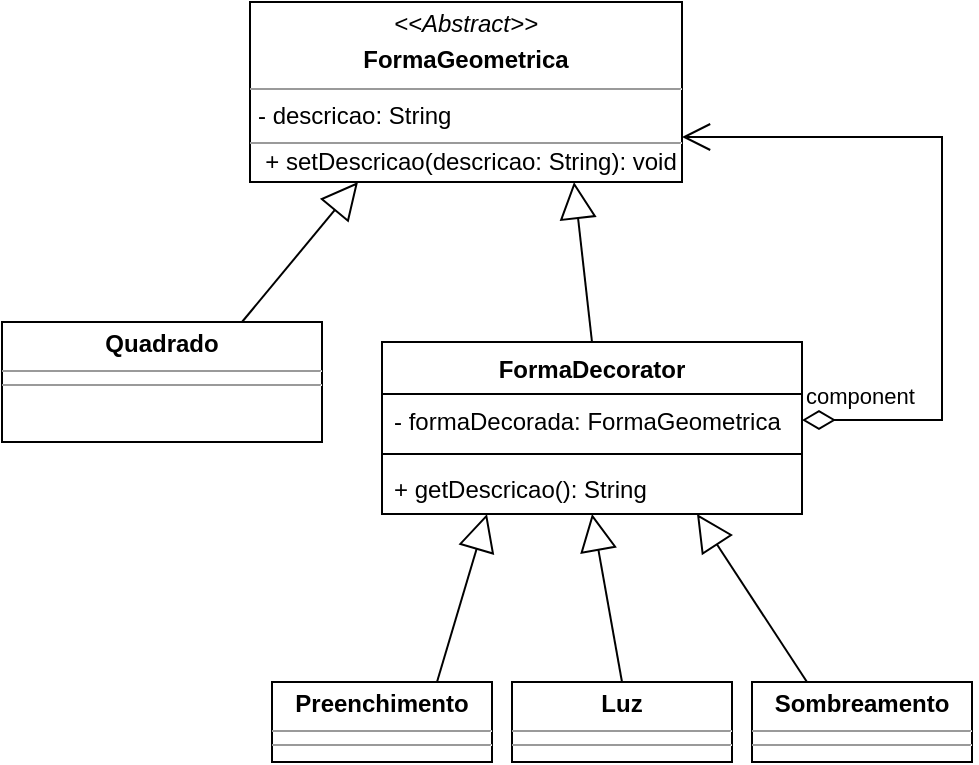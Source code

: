 <mxfile version="16.5.2" type="github">
  <diagram id="C5RBs43oDa-KdzZeNtuy" name="Page-1">
    <mxGraphModel dx="1504" dy="3002" grid="1" gridSize="10" guides="1" tooltips="1" connect="1" arrows="1" fold="1" page="1" pageScale="1" pageWidth="827" pageHeight="1169" math="0" shadow="0">
      <root>
        <mxCell id="WIyWlLk6GJQsqaUBKTNV-0" />
        <mxCell id="WIyWlLk6GJQsqaUBKTNV-1" parent="WIyWlLk6GJQsqaUBKTNV-0" />
        <mxCell id="eSUCYhGqmwST2YN_doYx-115" value="&lt;p style=&quot;margin: 0px ; margin-top: 4px ; text-align: center&quot;&gt;&lt;b&gt;Quadrado&lt;/b&gt;&lt;/p&gt;&lt;hr size=&quot;1&quot;&gt;&lt;hr size=&quot;1&quot;&gt;&lt;p style=&quot;margin: 0px ; margin-left: 4px&quot;&gt;&lt;br&gt;&lt;/p&gt;" style="verticalAlign=top;align=left;overflow=fill;fontSize=12;fontFamily=Helvetica;html=1;" vertex="1" parent="WIyWlLk6GJQsqaUBKTNV-1">
          <mxGeometry x="171" y="-2080" width="160" height="60" as="geometry" />
        </mxCell>
        <mxCell id="eSUCYhGqmwST2YN_doYx-117" value="" style="endArrow=block;endSize=16;endFill=0;html=1;rounded=0;exitX=0.75;exitY=0;exitDx=0;exitDy=0;entryX=0.25;entryY=1;entryDx=0;entryDy=0;" edge="1" parent="WIyWlLk6GJQsqaUBKTNV-1" source="eSUCYhGqmwST2YN_doYx-115" target="eSUCYhGqmwST2YN_doYx-126">
          <mxGeometry width="160" relative="1" as="geometry">
            <mxPoint x="258" y="-1878" as="sourcePoint" />
            <mxPoint x="341" y="-2150" as="targetPoint" />
          </mxGeometry>
        </mxCell>
        <mxCell id="eSUCYhGqmwST2YN_doYx-118" value="" style="endArrow=block;endSize=16;endFill=0;html=1;rounded=0;exitX=0.5;exitY=0;exitDx=0;exitDy=0;entryX=0.75;entryY=1;entryDx=0;entryDy=0;" edge="1" parent="WIyWlLk6GJQsqaUBKTNV-1" source="eSUCYhGqmwST2YN_doYx-128" target="eSUCYhGqmwST2YN_doYx-126">
          <mxGeometry width="160" relative="1" as="geometry">
            <mxPoint x="471" y="-2070" as="sourcePoint" />
            <mxPoint x="421" y="-2150" as="targetPoint" />
          </mxGeometry>
        </mxCell>
        <mxCell id="eSUCYhGqmwST2YN_doYx-119" value="component" style="endArrow=open;html=1;endSize=12;startArrow=diamondThin;startSize=14;startFill=0;edgeStyle=orthogonalEdgeStyle;align=left;verticalAlign=bottom;rounded=0;exitX=1;exitY=0.5;exitDx=0;exitDy=0;entryX=1;entryY=0.75;entryDx=0;entryDy=0;" edge="1" parent="WIyWlLk6GJQsqaUBKTNV-1" source="eSUCYhGqmwST2YN_doYx-129" target="eSUCYhGqmwST2YN_doYx-126">
          <mxGeometry x="-1" y="3" relative="1" as="geometry">
            <mxPoint x="591" y="-2015" as="sourcePoint" />
            <mxPoint x="541" y="-2150" as="targetPoint" />
            <Array as="points">
              <mxPoint x="571" y="-2031" />
              <mxPoint x="641" y="-2030" />
              <mxPoint x="641" y="-2173" />
            </Array>
          </mxGeometry>
        </mxCell>
        <mxCell id="eSUCYhGqmwST2YN_doYx-120" value="&lt;p style=&quot;margin: 0px ; margin-top: 4px ; text-align: center&quot;&gt;&lt;b&gt;Preenchimento&lt;/b&gt;&lt;br&gt;&lt;/p&gt;&lt;hr size=&quot;1&quot;&gt;&lt;hr size=&quot;1&quot;&gt;" style="verticalAlign=top;align=left;overflow=fill;fontSize=12;fontFamily=Helvetica;html=1;" vertex="1" parent="WIyWlLk6GJQsqaUBKTNV-1">
          <mxGeometry x="306" y="-1900" width="110" height="40" as="geometry" />
        </mxCell>
        <mxCell id="eSUCYhGqmwST2YN_doYx-121" value="&lt;p style=&quot;margin: 0px ; margin-top: 4px ; text-align: center&quot;&gt;&lt;b&gt;Luz&lt;/b&gt;&lt;br&gt;&lt;/p&gt;&lt;hr size=&quot;1&quot;&gt;&lt;hr size=&quot;1&quot;&gt;" style="verticalAlign=top;align=left;overflow=fill;fontSize=12;fontFamily=Helvetica;html=1;" vertex="1" parent="WIyWlLk6GJQsqaUBKTNV-1">
          <mxGeometry x="426" y="-1900" width="110" height="40" as="geometry" />
        </mxCell>
        <mxCell id="eSUCYhGqmwST2YN_doYx-122" value="&lt;p style=&quot;margin: 0px ; margin-top: 4px ; text-align: center&quot;&gt;&lt;b&gt;Sombreamento&lt;/b&gt;&lt;br&gt;&lt;/p&gt;&lt;hr size=&quot;1&quot;&gt;&lt;hr size=&quot;1&quot;&gt;" style="verticalAlign=top;align=left;overflow=fill;fontSize=12;fontFamily=Helvetica;html=1;" vertex="1" parent="WIyWlLk6GJQsqaUBKTNV-1">
          <mxGeometry x="546" y="-1900" width="110" height="40" as="geometry" />
        </mxCell>
        <mxCell id="eSUCYhGqmwST2YN_doYx-123" value="" style="endArrow=block;endSize=16;endFill=0;html=1;rounded=0;exitX=0.75;exitY=0;exitDx=0;exitDy=0;entryX=0.25;entryY=1;entryDx=0;entryDy=0;" edge="1" parent="WIyWlLk6GJQsqaUBKTNV-1" source="eSUCYhGqmwST2YN_doYx-120" target="eSUCYhGqmwST2YN_doYx-128">
          <mxGeometry width="160" relative="1" as="geometry">
            <mxPoint x="301" y="-2060" as="sourcePoint" />
            <mxPoint x="471" y="-1960" as="targetPoint" />
          </mxGeometry>
        </mxCell>
        <mxCell id="eSUCYhGqmwST2YN_doYx-124" value="" style="endArrow=block;endSize=16;endFill=0;html=1;rounded=0;exitX=0.5;exitY=0;exitDx=0;exitDy=0;entryX=0.5;entryY=1;entryDx=0;entryDy=0;" edge="1" parent="WIyWlLk6GJQsqaUBKTNV-1" source="eSUCYhGqmwST2YN_doYx-121" target="eSUCYhGqmwST2YN_doYx-128">
          <mxGeometry width="160" relative="1" as="geometry">
            <mxPoint x="443.5" y="-1920" as="sourcePoint" />
            <mxPoint x="511" y="-1960" as="targetPoint" />
          </mxGeometry>
        </mxCell>
        <mxCell id="eSUCYhGqmwST2YN_doYx-125" value="" style="endArrow=block;endSize=16;endFill=0;html=1;rounded=0;exitX=0.25;exitY=0;exitDx=0;exitDy=0;entryX=0.75;entryY=1;entryDx=0;entryDy=0;" edge="1" parent="WIyWlLk6GJQsqaUBKTNV-1" source="eSUCYhGqmwST2YN_doYx-122" target="eSUCYhGqmwST2YN_doYx-128">
          <mxGeometry width="160" relative="1" as="geometry">
            <mxPoint x="453.5" y="-1910" as="sourcePoint" />
            <mxPoint x="551" y="-1960" as="targetPoint" />
          </mxGeometry>
        </mxCell>
        <mxCell id="eSUCYhGqmwST2YN_doYx-126" value="&lt;p style=&quot;margin: 0px ; margin-top: 4px ; text-align: center&quot;&gt;&lt;i&gt;&amp;lt;&amp;lt;Abstract&amp;gt;&amp;gt;&lt;/i&gt;&lt;b&gt;&lt;br&gt;&lt;/b&gt;&lt;/p&gt;&lt;p style=&quot;margin: 0px ; margin-top: 4px ; text-align: center&quot;&gt;&lt;b&gt;FormaGeometrica&lt;/b&gt;&lt;br&gt;&lt;/p&gt;&lt;hr size=&quot;1&quot;&gt;&lt;p style=&quot;margin: 0px ; margin-left: 4px&quot;&gt;- descricao: String&lt;br&gt;&lt;/p&gt;&lt;hr size=&quot;1&quot;&gt;" style="verticalAlign=top;align=left;overflow=fill;fontSize=12;fontFamily=Helvetica;html=1;" vertex="1" parent="WIyWlLk6GJQsqaUBKTNV-1">
          <mxGeometry x="295" y="-2240" width="216" height="90" as="geometry" />
        </mxCell>
        <mxCell id="eSUCYhGqmwST2YN_doYx-127" value="+ setDescricao(descricao: String): void" style="text;html=1;align=center;verticalAlign=middle;resizable=0;points=[];autosize=1;strokeColor=none;fillColor=none;" vertex="1" parent="WIyWlLk6GJQsqaUBKTNV-1">
          <mxGeometry x="295" y="-2170" width="220" height="20" as="geometry" />
        </mxCell>
        <mxCell id="eSUCYhGqmwST2YN_doYx-128" value="FormaDecorator" style="swimlane;fontStyle=1;align=center;verticalAlign=top;childLayout=stackLayout;horizontal=1;startSize=26;horizontalStack=0;resizeParent=1;resizeParentMax=0;resizeLast=0;collapsible=1;marginBottom=0;" vertex="1" parent="WIyWlLk6GJQsqaUBKTNV-1">
          <mxGeometry x="361" y="-2070" width="210" height="86" as="geometry" />
        </mxCell>
        <mxCell id="eSUCYhGqmwST2YN_doYx-129" value="- formaDecorada: FormaGeometrica" style="text;strokeColor=none;fillColor=none;align=left;verticalAlign=top;spacingLeft=4;spacingRight=4;overflow=hidden;rotatable=0;points=[[0,0.5],[1,0.5]];portConstraint=eastwest;" vertex="1" parent="eSUCYhGqmwST2YN_doYx-128">
          <mxGeometry y="26" width="210" height="26" as="geometry" />
        </mxCell>
        <mxCell id="eSUCYhGqmwST2YN_doYx-130" value="" style="line;strokeWidth=1;fillColor=none;align=left;verticalAlign=middle;spacingTop=-1;spacingLeft=3;spacingRight=3;rotatable=0;labelPosition=right;points=[];portConstraint=eastwest;" vertex="1" parent="eSUCYhGqmwST2YN_doYx-128">
          <mxGeometry y="52" width="210" height="8" as="geometry" />
        </mxCell>
        <mxCell id="eSUCYhGqmwST2YN_doYx-131" value="+ getDescricao(): String" style="text;strokeColor=none;fillColor=none;align=left;verticalAlign=top;spacingLeft=4;spacingRight=4;overflow=hidden;rotatable=0;points=[[0,0.5],[1,0.5]];portConstraint=eastwest;" vertex="1" parent="eSUCYhGqmwST2YN_doYx-128">
          <mxGeometry y="60" width="210" height="26" as="geometry" />
        </mxCell>
      </root>
    </mxGraphModel>
  </diagram>
</mxfile>
